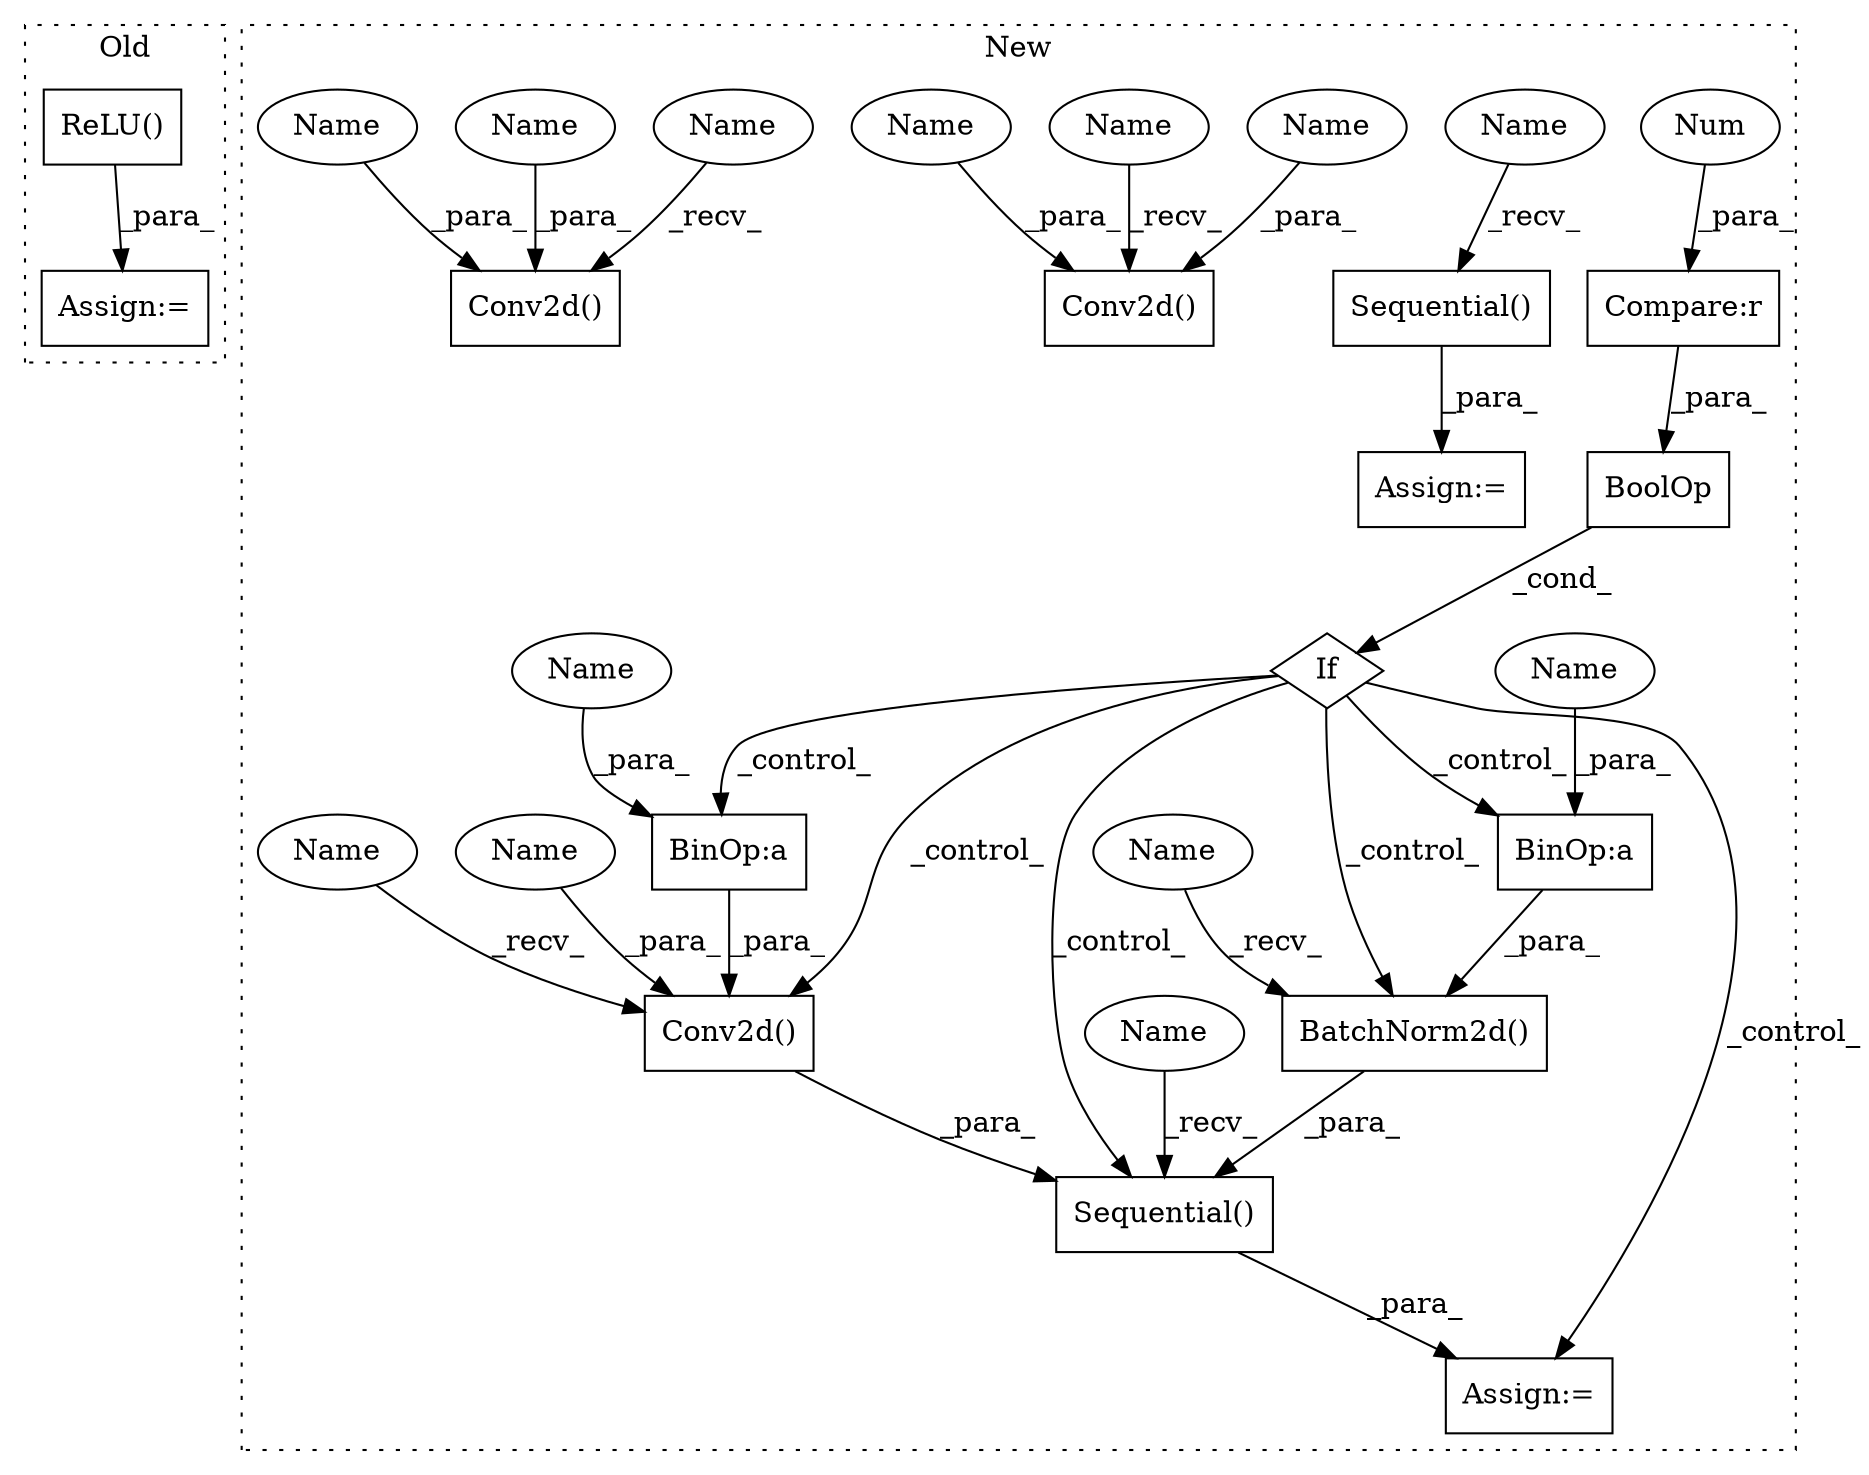 digraph G {
subgraph cluster0 {
1 [label="ReLU()" a="75" s="3641" l="21" shape="box"];
3 [label="Assign:=" a="68" s="3638" l="3" shape="box"];
label = "Old";
style="dotted";
}
subgraph cluster1 {
2 [label="Conv2d()" a="75" s="3021,3048" l="10,54" shape="box"];
4 [label="BinOp:a" a="82" s="3576" l="1" shape="box"];
5 [label="BatchNorm2d()" a="75" s="3547,3583" l="15,1" shape="box"];
6 [label="BinOp:a" a="82" s="3479" l="1" shape="box"];
7 [label="If" a="96" s="3331,3383" l="3,14" shape="diamond"];
8 [label="Sequential()" a="75" s="3413,3584" l="31,14" shape="box"];
9 [label="Compare:r" a="40" s="3334" l="11" shape="box"];
10 [label="BoolOp" a="72" s="3334" l="49" shape="box"];
11 [label="Sequential()" a="75" s="3307" l="15" shape="box"];
12 [label="Conv2d()" a="75" s="3444,3486" l="10,43" shape="box"];
13 [label="Num" a="76" s="3344" l="1" shape="ellipse"];
14 [label="Conv2d()" a="75" s="3166,3190" l="10,49" shape="box"];
15 [label="Assign:=" a="68" s="3304" l="3" shape="box"];
16 [label="Assign:=" a="68" s="3410" l="3" shape="box"];
17 [label="Name" a="87" s="3031" l="9" shape="ellipse"];
18 [label="Name" a="87" s="3454" l="9" shape="ellipse"];
19 [label="Name" a="87" s="3166" l="2" shape="ellipse"];
20 [label="Name" a="87" s="3307" l="2" shape="ellipse"];
21 [label="Name" a="87" s="3444" l="2" shape="ellipse"];
22 [label="Name" a="87" s="3413" l="2" shape="ellipse"];
23 [label="Name" a="87" s="3547" l="2" shape="ellipse"];
24 [label="Name" a="87" s="3021" l="2" shape="ellipse"];
25 [label="Name" a="87" s="3042" l="6" shape="ellipse"];
26 [label="Name" a="87" s="3480" l="6" shape="ellipse"];
27 [label="Name" a="87" s="3176" l="6" shape="ellipse"];
28 [label="Name" a="87" s="3184" l="6" shape="ellipse"];
29 [label="Name" a="87" s="3577" l="6" shape="ellipse"];
label = "New";
style="dotted";
}
1 -> 3 [label="_para_"];
4 -> 5 [label="_para_"];
5 -> 8 [label="_para_"];
6 -> 12 [label="_para_"];
7 -> 5 [label="_control_"];
7 -> 6 [label="_control_"];
7 -> 8 [label="_control_"];
7 -> 12 [label="_control_"];
7 -> 16 [label="_control_"];
7 -> 4 [label="_control_"];
8 -> 16 [label="_para_"];
9 -> 10 [label="_para_"];
10 -> 7 [label="_cond_"];
11 -> 15 [label="_para_"];
12 -> 8 [label="_para_"];
13 -> 9 [label="_para_"];
17 -> 2 [label="_para_"];
18 -> 12 [label="_para_"];
19 -> 14 [label="_recv_"];
20 -> 11 [label="_recv_"];
21 -> 12 [label="_recv_"];
22 -> 8 [label="_recv_"];
23 -> 5 [label="_recv_"];
24 -> 2 [label="_recv_"];
25 -> 2 [label="_para_"];
26 -> 6 [label="_para_"];
27 -> 14 [label="_para_"];
28 -> 14 [label="_para_"];
29 -> 4 [label="_para_"];
}